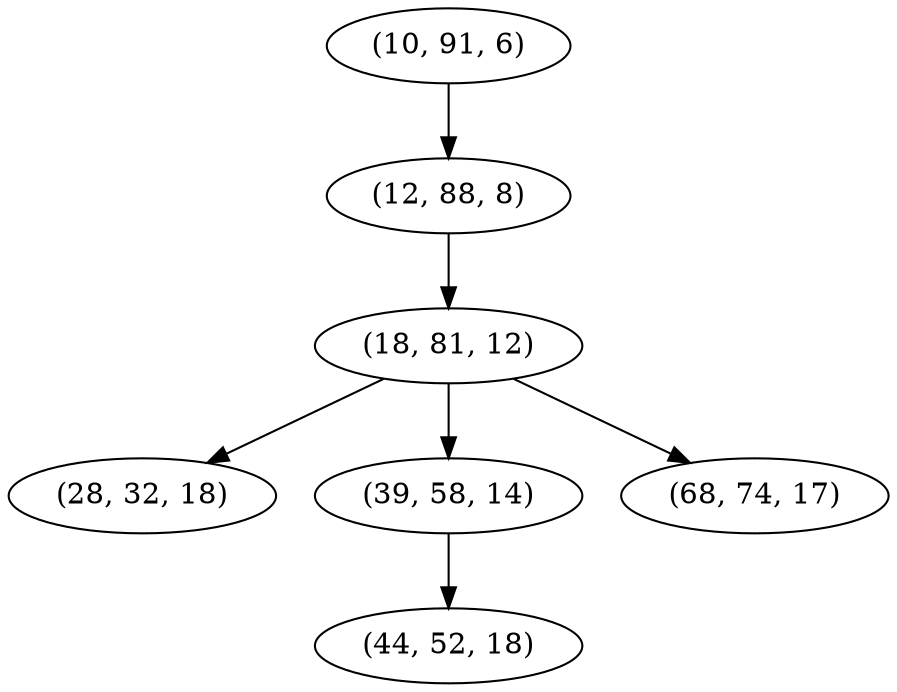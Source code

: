 digraph tree {
    "(10, 91, 6)";
    "(12, 88, 8)";
    "(18, 81, 12)";
    "(28, 32, 18)";
    "(39, 58, 14)";
    "(44, 52, 18)";
    "(68, 74, 17)";
    "(10, 91, 6)" -> "(12, 88, 8)";
    "(12, 88, 8)" -> "(18, 81, 12)";
    "(18, 81, 12)" -> "(28, 32, 18)";
    "(18, 81, 12)" -> "(39, 58, 14)";
    "(18, 81, 12)" -> "(68, 74, 17)";
    "(39, 58, 14)" -> "(44, 52, 18)";
}
